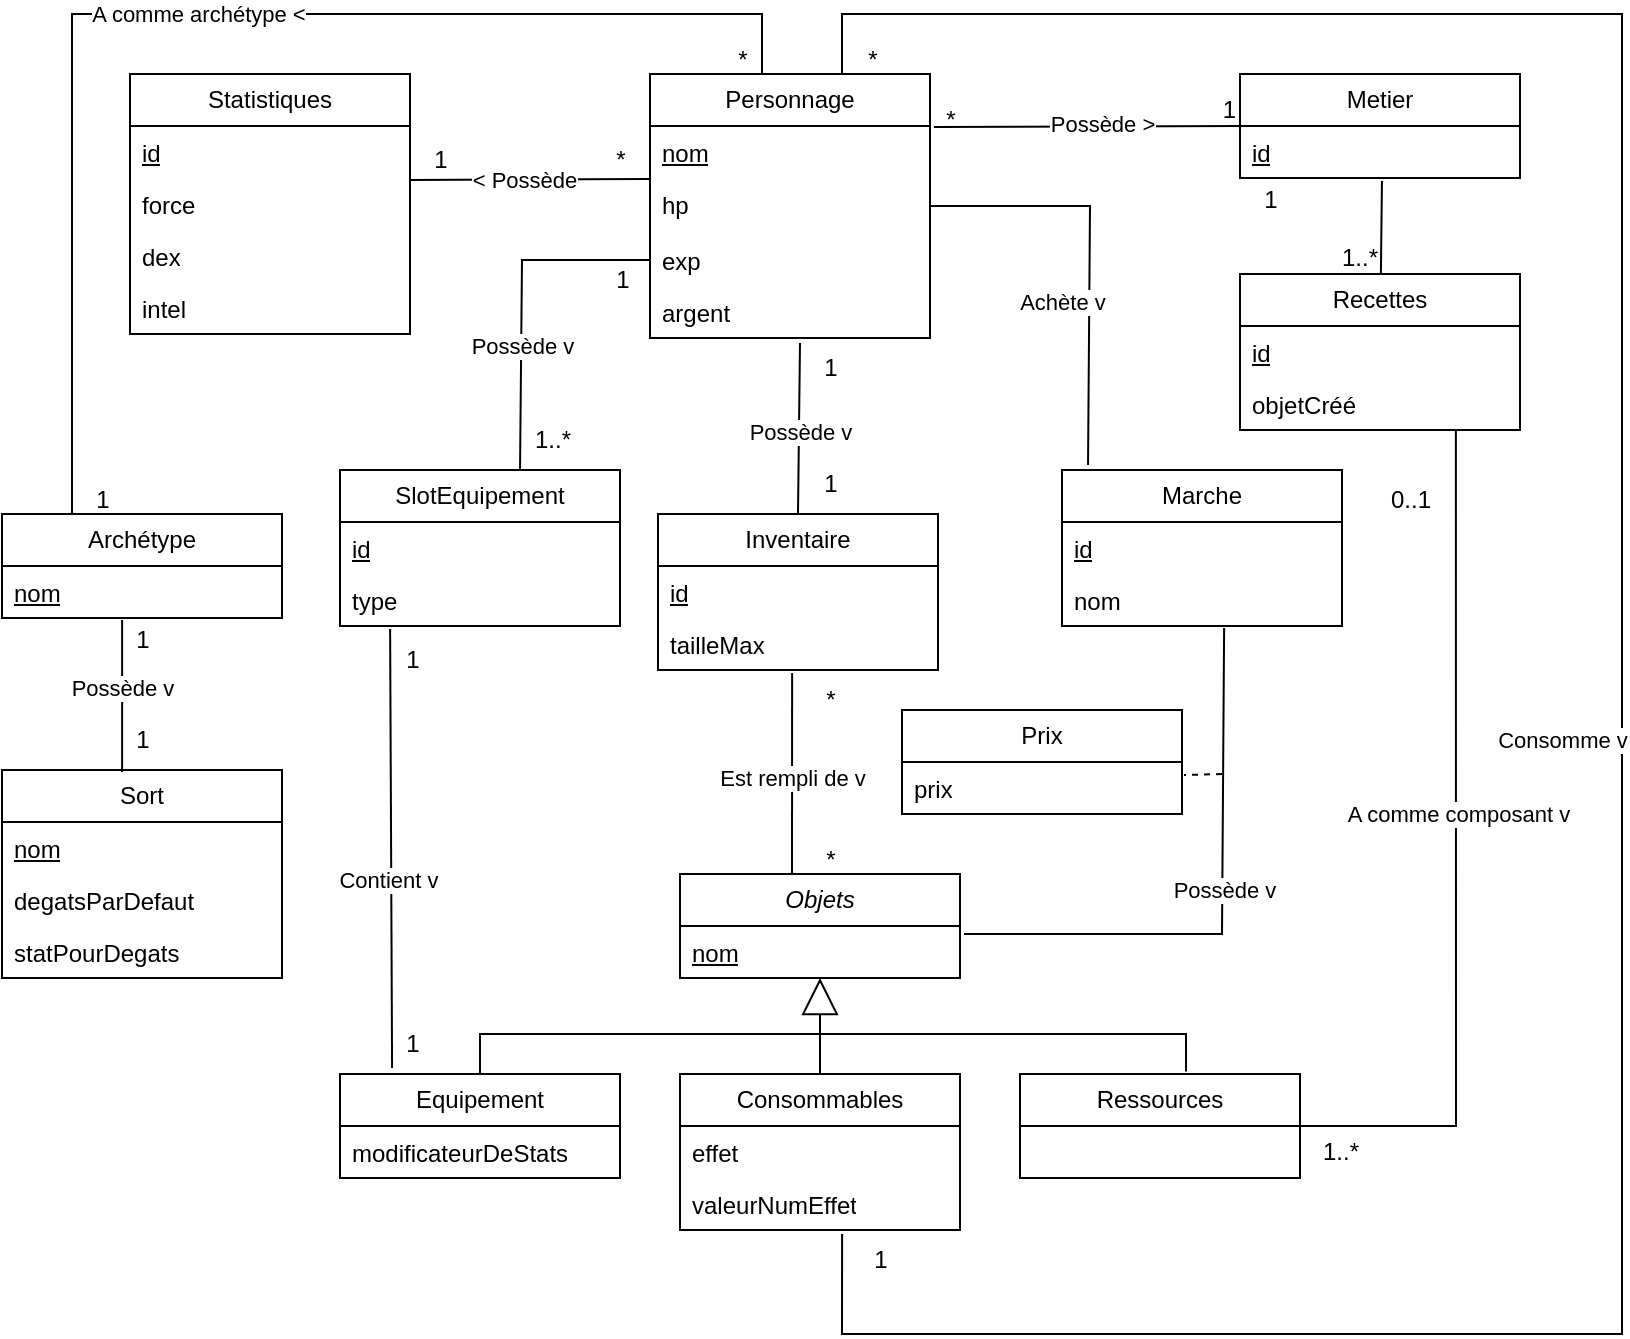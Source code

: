 <mxfile version="22.0.8" type="google">
  <diagram name="Page-1" id="VGKKwNdp99vGUlAD8u1k">
    <mxGraphModel grid="1" page="1" gridSize="10" guides="1" tooltips="1" connect="1" arrows="1" fold="1" pageScale="1" pageWidth="827" pageHeight="1169" math="0" shadow="0">
      <root>
        <mxCell id="0" />
        <mxCell id="1" parent="0" />
        <mxCell id="LCbmhWneloomzZQ0_-yc-1" value="Personnage" style="swimlane;fontStyle=0;childLayout=stackLayout;horizontal=1;startSize=26;fillColor=none;horizontalStack=0;resizeParent=1;resizeParentMax=0;resizeLast=0;collapsible=1;marginBottom=0;whiteSpace=wrap;html=1;" vertex="1" parent="1">
          <mxGeometry x="324" y="50" width="140" height="132" as="geometry" />
        </mxCell>
        <mxCell id="LCbmhWneloomzZQ0_-yc-2" value="&lt;u&gt;nom&lt;/u&gt;" style="text;strokeColor=none;fillColor=none;align=left;verticalAlign=top;spacingLeft=4;spacingRight=4;overflow=hidden;rotatable=0;points=[[0,0.5],[1,0.5]];portConstraint=eastwest;whiteSpace=wrap;html=1;" vertex="1" parent="LCbmhWneloomzZQ0_-yc-1">
          <mxGeometry y="26" width="140" height="26" as="geometry" />
        </mxCell>
        <mxCell id="LCbmhWneloomzZQ0_-yc-3" value="hp" style="text;strokeColor=none;fillColor=none;align=left;verticalAlign=top;spacingLeft=4;spacingRight=4;overflow=hidden;rotatable=0;points=[[0,0.5],[1,0.5]];portConstraint=eastwest;whiteSpace=wrap;html=1;" vertex="1" parent="LCbmhWneloomzZQ0_-yc-1">
          <mxGeometry y="52" width="140" height="28" as="geometry" />
        </mxCell>
        <mxCell id="LCbmhWneloomzZQ0_-yc-4" value="exp" style="text;strokeColor=none;fillColor=none;align=left;verticalAlign=top;spacingLeft=4;spacingRight=4;overflow=hidden;rotatable=0;points=[[0,0.5],[1,0.5]];portConstraint=eastwest;whiteSpace=wrap;html=1;" vertex="1" parent="LCbmhWneloomzZQ0_-yc-1">
          <mxGeometry y="80" width="140" height="26" as="geometry" />
        </mxCell>
        <mxCell id="LCbmhWneloomzZQ0_-yc-135" value="argent" style="text;strokeColor=none;fillColor=none;align=left;verticalAlign=top;spacingLeft=4;spacingRight=4;overflow=hidden;rotatable=0;points=[[0,0.5],[1,0.5]];portConstraint=eastwest;whiteSpace=wrap;html=1;" vertex="1" parent="LCbmhWneloomzZQ0_-yc-1">
          <mxGeometry y="106" width="140" height="26" as="geometry" />
        </mxCell>
        <mxCell id="LCbmhWneloomzZQ0_-yc-6" value="Statistiques" style="swimlane;fontStyle=0;childLayout=stackLayout;horizontal=1;startSize=26;fillColor=none;horizontalStack=0;resizeParent=1;resizeParentMax=0;resizeLast=0;collapsible=1;marginBottom=0;whiteSpace=wrap;html=1;" vertex="1" parent="1">
          <mxGeometry x="64" y="50" width="140" height="130" as="geometry" />
        </mxCell>
        <mxCell id="LCbmhWneloomzZQ0_-yc-20" value="&lt;u&gt;id&lt;/u&gt;" style="text;strokeColor=none;fillColor=none;align=left;verticalAlign=top;spacingLeft=4;spacingRight=4;overflow=hidden;rotatable=0;points=[[0,0.5],[1,0.5]];portConstraint=eastwest;whiteSpace=wrap;html=1;" vertex="1" parent="LCbmhWneloomzZQ0_-yc-6">
          <mxGeometry y="26" width="140" height="26" as="geometry" />
        </mxCell>
        <mxCell id="LCbmhWneloomzZQ0_-yc-7" value="force" style="text;strokeColor=none;fillColor=none;align=left;verticalAlign=top;spacingLeft=4;spacingRight=4;overflow=hidden;rotatable=0;points=[[0,0.5],[1,0.5]];portConstraint=eastwest;whiteSpace=wrap;html=1;" vertex="1" parent="LCbmhWneloomzZQ0_-yc-6">
          <mxGeometry y="52" width="140" height="26" as="geometry" />
        </mxCell>
        <mxCell id="LCbmhWneloomzZQ0_-yc-8" value="dex" style="text;strokeColor=none;fillColor=none;align=left;verticalAlign=top;spacingLeft=4;spacingRight=4;overflow=hidden;rotatable=0;points=[[0,0.5],[1,0.5]];portConstraint=eastwest;whiteSpace=wrap;html=1;" vertex="1" parent="LCbmhWneloomzZQ0_-yc-6">
          <mxGeometry y="78" width="140" height="26" as="geometry" />
        </mxCell>
        <mxCell id="LCbmhWneloomzZQ0_-yc-9" value="intel" style="text;strokeColor=none;fillColor=none;align=left;verticalAlign=top;spacingLeft=4;spacingRight=4;overflow=hidden;rotatable=0;points=[[0,0.5],[1,0.5]];portConstraint=eastwest;whiteSpace=wrap;html=1;" vertex="1" parent="LCbmhWneloomzZQ0_-yc-6">
          <mxGeometry y="104" width="140" height="26" as="geometry" />
        </mxCell>
        <mxCell id="LCbmhWneloomzZQ0_-yc-12" value="" style="endArrow=none;html=1;rounded=0;" edge="1" parent="1">
          <mxGeometry relative="1" as="geometry">
            <mxPoint x="204" y="103" as="sourcePoint" />
            <mxPoint x="324" y="102.5" as="targetPoint" />
          </mxGeometry>
        </mxCell>
        <mxCell id="LCbmhWneloomzZQ0_-yc-13" value="&amp;lt; Possède" style="edgeLabel;html=1;align=center;verticalAlign=middle;resizable=0;points=[];" connectable="0" vertex="1" parent="LCbmhWneloomzZQ0_-yc-12">
          <mxGeometry x="-0.05" relative="1" as="geometry">
            <mxPoint as="offset" />
          </mxGeometry>
        </mxCell>
        <mxCell id="LCbmhWneloomzZQ0_-yc-14" value="1" style="text;html=1;align=center;verticalAlign=middle;resizable=0;points=[];autosize=1;strokeColor=none;fillColor=none;" vertex="1" parent="1">
          <mxGeometry x="204" y="78" width="30" height="30" as="geometry" />
        </mxCell>
        <mxCell id="LCbmhWneloomzZQ0_-yc-15" value="*" style="text;html=1;align=center;verticalAlign=middle;resizable=0;points=[];autosize=1;strokeColor=none;fillColor=none;" vertex="1" parent="1">
          <mxGeometry x="294" y="78" width="30" height="30" as="geometry" />
        </mxCell>
        <mxCell id="LCbmhWneloomzZQ0_-yc-16" value="Metier" style="swimlane;fontStyle=0;childLayout=stackLayout;horizontal=1;startSize=26;fillColor=none;horizontalStack=0;resizeParent=1;resizeParentMax=0;resizeLast=0;collapsible=1;marginBottom=0;whiteSpace=wrap;html=1;" vertex="1" parent="1">
          <mxGeometry x="619" y="50" width="140" height="52" as="geometry" />
        </mxCell>
        <mxCell id="LCbmhWneloomzZQ0_-yc-18" value="&lt;u&gt;id&lt;/u&gt;" style="text;strokeColor=none;fillColor=none;align=left;verticalAlign=top;spacingLeft=4;spacingRight=4;overflow=hidden;rotatable=0;points=[[0,0.5],[1,0.5]];portConstraint=eastwest;whiteSpace=wrap;html=1;" vertex="1" parent="LCbmhWneloomzZQ0_-yc-16">
          <mxGeometry y="26" width="140" height="26" as="geometry" />
        </mxCell>
        <mxCell id="LCbmhWneloomzZQ0_-yc-24" value="" style="endArrow=none;html=1;rounded=0;entryX=0;entryY=0.5;entryDx=0;entryDy=0;exitX=1.014;exitY=0.019;exitDx=0;exitDy=0;exitPerimeter=0;" edge="1" parent="1" source="LCbmhWneloomzZQ0_-yc-2" target="LCbmhWneloomzZQ0_-yc-16">
          <mxGeometry relative="1" as="geometry">
            <mxPoint x="314" y="330" as="sourcePoint" />
            <mxPoint x="474" y="330" as="targetPoint" />
            <Array as="points" />
          </mxGeometry>
        </mxCell>
        <mxCell id="LCbmhWneloomzZQ0_-yc-25" value="1" style="resizable=0;html=1;whiteSpace=wrap;align=right;verticalAlign=bottom;" connectable="0" vertex="1" parent="LCbmhWneloomzZQ0_-yc-24">
          <mxGeometry x="1" relative="1" as="geometry" />
        </mxCell>
        <mxCell id="LCbmhWneloomzZQ0_-yc-26" value="Possède &amp;gt;" style="edgeLabel;html=1;align=center;verticalAlign=middle;resizable=0;points=[];" connectable="0" vertex="1" parent="LCbmhWneloomzZQ0_-yc-24">
          <mxGeometry x="0.093" y="1" relative="1" as="geometry">
            <mxPoint as="offset" />
          </mxGeometry>
        </mxCell>
        <mxCell id="LCbmhWneloomzZQ0_-yc-27" value="*" style="text;html=1;align=center;verticalAlign=middle;resizable=0;points=[];autosize=1;strokeColor=none;fillColor=none;" vertex="1" parent="1">
          <mxGeometry x="459" y="58" width="30" height="30" as="geometry" />
        </mxCell>
        <mxCell id="LCbmhWneloomzZQ0_-yc-28" value="Recettes" style="swimlane;fontStyle=0;childLayout=stackLayout;horizontal=1;startSize=26;fillColor=none;horizontalStack=0;resizeParent=1;resizeParentMax=0;resizeLast=0;collapsible=1;marginBottom=0;whiteSpace=wrap;html=1;" vertex="1" parent="1">
          <mxGeometry x="619" y="150" width="140" height="78" as="geometry" />
        </mxCell>
        <mxCell id="LCbmhWneloomzZQ0_-yc-29" value="&lt;u&gt;id&lt;/u&gt;" style="text;strokeColor=none;fillColor=none;align=left;verticalAlign=top;spacingLeft=4;spacingRight=4;overflow=hidden;rotatable=0;points=[[0,0.5],[1,0.5]];portConstraint=eastwest;whiteSpace=wrap;html=1;" vertex="1" parent="LCbmhWneloomzZQ0_-yc-28">
          <mxGeometry y="26" width="140" height="26" as="geometry" />
        </mxCell>
        <mxCell id="LCbmhWneloomzZQ0_-yc-43" value="objetCréé" style="text;strokeColor=none;fillColor=none;align=left;verticalAlign=top;spacingLeft=4;spacingRight=4;overflow=hidden;rotatable=0;points=[[0,0.5],[1,0.5]];portConstraint=eastwest;whiteSpace=wrap;html=1;" vertex="1" parent="LCbmhWneloomzZQ0_-yc-28">
          <mxGeometry y="52" width="140" height="26" as="geometry" />
        </mxCell>
        <mxCell id="LCbmhWneloomzZQ0_-yc-32" value="" style="endArrow=none;html=1;rounded=0;exitX=0.507;exitY=1.058;exitDx=0;exitDy=0;exitPerimeter=0;" edge="1" parent="1" source="LCbmhWneloomzZQ0_-yc-18" target="LCbmhWneloomzZQ0_-yc-28">
          <mxGeometry relative="1" as="geometry">
            <mxPoint x="314" y="330" as="sourcePoint" />
            <mxPoint x="474" y="330" as="targetPoint" />
          </mxGeometry>
        </mxCell>
        <mxCell id="LCbmhWneloomzZQ0_-yc-33" value="1..*" style="resizable=0;html=1;whiteSpace=wrap;align=right;verticalAlign=bottom;" connectable="0" vertex="1" parent="LCbmhWneloomzZQ0_-yc-32">
          <mxGeometry x="1" relative="1" as="geometry" />
        </mxCell>
        <mxCell id="LCbmhWneloomzZQ0_-yc-34" value="1" style="text;html=1;align=center;verticalAlign=middle;resizable=0;points=[];autosize=1;strokeColor=none;fillColor=none;" vertex="1" parent="1">
          <mxGeometry x="619" y="98" width="30" height="30" as="geometry" />
        </mxCell>
        <mxCell id="LCbmhWneloomzZQ0_-yc-35" value="&lt;i&gt;Objets&lt;/i&gt;" style="swimlane;fontStyle=0;childLayout=stackLayout;horizontal=1;startSize=26;fillColor=none;horizontalStack=0;resizeParent=1;resizeParentMax=0;resizeLast=0;collapsible=1;marginBottom=0;whiteSpace=wrap;html=1;" vertex="1" parent="1">
          <mxGeometry x="339" y="450" width="140" height="52" as="geometry" />
        </mxCell>
        <mxCell id="LCbmhWneloomzZQ0_-yc-106" value="&lt;u&gt;nom&lt;/u&gt;" style="text;strokeColor=none;fillColor=none;align=left;verticalAlign=top;spacingLeft=4;spacingRight=4;overflow=hidden;rotatable=0;points=[[0,0.5],[1,0.5]];portConstraint=eastwest;whiteSpace=wrap;html=1;" vertex="1" parent="LCbmhWneloomzZQ0_-yc-35">
          <mxGeometry y="26" width="140" height="26" as="geometry" />
        </mxCell>
        <mxCell id="LCbmhWneloomzZQ0_-yc-39" value="Ressources" style="swimlane;fontStyle=0;childLayout=stackLayout;horizontal=1;startSize=26;fillColor=none;horizontalStack=0;resizeParent=1;resizeParentMax=0;resizeLast=0;collapsible=1;marginBottom=0;whiteSpace=wrap;html=1;" vertex="1" parent="1">
          <mxGeometry x="509" y="550" width="140" height="52" as="geometry" />
        </mxCell>
        <mxCell id="LCbmhWneloomzZQ0_-yc-44" value="Consommables" style="swimlane;fontStyle=0;childLayout=stackLayout;horizontal=1;startSize=26;fillColor=none;horizontalStack=0;resizeParent=1;resizeParentMax=0;resizeLast=0;collapsible=1;marginBottom=0;whiteSpace=wrap;html=1;" vertex="1" parent="1">
          <mxGeometry x="339" y="550" width="140" height="78" as="geometry" />
        </mxCell>
        <mxCell id="LCbmhWneloomzZQ0_-yc-46" value="effet" style="text;strokeColor=none;fillColor=none;align=left;verticalAlign=top;spacingLeft=4;spacingRight=4;overflow=hidden;rotatable=0;points=[[0,0.5],[1,0.5]];portConstraint=eastwest;whiteSpace=wrap;html=1;" vertex="1" parent="LCbmhWneloomzZQ0_-yc-44">
          <mxGeometry y="26" width="140" height="26" as="geometry" />
        </mxCell>
        <mxCell id="LCbmhWneloomzZQ0_-yc-47" value="valeurNumEffet" style="text;strokeColor=none;fillColor=none;align=left;verticalAlign=top;spacingLeft=4;spacingRight=4;overflow=hidden;rotatable=0;points=[[0,0.5],[1,0.5]];portConstraint=eastwest;whiteSpace=wrap;html=1;" vertex="1" parent="LCbmhWneloomzZQ0_-yc-44">
          <mxGeometry y="52" width="140" height="26" as="geometry" />
        </mxCell>
        <mxCell id="LCbmhWneloomzZQ0_-yc-48" value="Equipement" style="swimlane;fontStyle=0;childLayout=stackLayout;horizontal=1;startSize=26;fillColor=none;horizontalStack=0;resizeParent=1;resizeParentMax=0;resizeLast=0;collapsible=1;marginBottom=0;whiteSpace=wrap;html=1;" vertex="1" parent="1">
          <mxGeometry x="169" y="550" width="140" height="52" as="geometry" />
        </mxCell>
        <mxCell id="LCbmhWneloomzZQ0_-yc-50" value="modificateurDeStats" style="text;strokeColor=none;fillColor=none;align=left;verticalAlign=top;spacingLeft=4;spacingRight=4;overflow=hidden;rotatable=0;points=[[0,0.5],[1,0.5]];portConstraint=eastwest;whiteSpace=wrap;html=1;" vertex="1" parent="LCbmhWneloomzZQ0_-yc-48">
          <mxGeometry y="26" width="140" height="26" as="geometry" />
        </mxCell>
        <mxCell id="LCbmhWneloomzZQ0_-yc-52" value="" style="endArrow=block;endSize=16;endFill=0;html=1;rounded=0;entryX=0.5;entryY=1;entryDx=0;entryDy=0;exitX=0.5;exitY=0;exitDx=0;exitDy=0;" edge="1" parent="1" source="LCbmhWneloomzZQ0_-yc-48" target="LCbmhWneloomzZQ0_-yc-35">
          <mxGeometry width="160" relative="1" as="geometry">
            <mxPoint x="229" y="530" as="sourcePoint" />
            <mxPoint x="409" y="430" as="targetPoint" />
            <Array as="points">
              <mxPoint x="239" y="530" />
              <mxPoint x="409" y="530" />
            </Array>
          </mxGeometry>
        </mxCell>
        <mxCell id="LCbmhWneloomzZQ0_-yc-54" value="" style="endArrow=none;html=1;rounded=0;entryX=0.5;entryY=0;entryDx=0;entryDy=0;" edge="1" parent="1" target="LCbmhWneloomzZQ0_-yc-44">
          <mxGeometry relative="1" as="geometry">
            <mxPoint x="409" y="530" as="sourcePoint" />
            <mxPoint x="409" y="430" as="targetPoint" />
          </mxGeometry>
        </mxCell>
        <mxCell id="LCbmhWneloomzZQ0_-yc-55" value="" style="resizable=0;html=1;whiteSpace=wrap;align=right;verticalAlign=bottom;" connectable="0" vertex="1" parent="LCbmhWneloomzZQ0_-yc-54">
          <mxGeometry x="1" relative="1" as="geometry" />
        </mxCell>
        <mxCell id="LCbmhWneloomzZQ0_-yc-56" value="" style="endArrow=none;html=1;rounded=0;entryX=0.593;entryY=-0.024;entryDx=0;entryDy=0;entryPerimeter=0;" edge="1" parent="1" target="LCbmhWneloomzZQ0_-yc-39">
          <mxGeometry relative="1" as="geometry">
            <mxPoint x="409" y="530" as="sourcePoint" />
            <mxPoint x="409" y="430" as="targetPoint" />
            <Array as="points">
              <mxPoint x="592" y="530" />
            </Array>
          </mxGeometry>
        </mxCell>
        <mxCell id="LCbmhWneloomzZQ0_-yc-57" value="" style="endArrow=none;html=1;rounded=0;exitX=0.771;exitY=1.019;exitDx=0;exitDy=0;exitPerimeter=0;entryX=1;entryY=0.5;entryDx=0;entryDy=0;" edge="1" parent="1" source="LCbmhWneloomzZQ0_-yc-43" target="LCbmhWneloomzZQ0_-yc-39">
          <mxGeometry relative="1" as="geometry">
            <mxPoint x="314" y="330" as="sourcePoint" />
            <mxPoint x="684" y="610" as="targetPoint" />
            <Array as="points">
              <mxPoint x="727" y="576" />
            </Array>
          </mxGeometry>
        </mxCell>
        <mxCell id="LCbmhWneloomzZQ0_-yc-58" value="A comme composant v" style="edgeLabel;html=1;align=center;verticalAlign=middle;resizable=0;points=[];" connectable="0" vertex="1" parent="LCbmhWneloomzZQ0_-yc-57">
          <mxGeometry x="-0.103" y="3" relative="1" as="geometry">
            <mxPoint x="-2" as="offset" />
          </mxGeometry>
        </mxCell>
        <mxCell id="LCbmhWneloomzZQ0_-yc-59" value="0..1" style="text;html=1;align=center;verticalAlign=middle;resizable=0;points=[];autosize=1;strokeColor=none;fillColor=none;" vertex="1" parent="1">
          <mxGeometry x="684" y="248" width="40" height="30" as="geometry" />
        </mxCell>
        <mxCell id="LCbmhWneloomzZQ0_-yc-60" value="1..*" style="text;html=1;align=center;verticalAlign=middle;resizable=0;points=[];autosize=1;strokeColor=none;fillColor=none;" vertex="1" parent="1">
          <mxGeometry x="649" y="574" width="40" height="30" as="geometry" />
        </mxCell>
        <mxCell id="LCbmhWneloomzZQ0_-yc-63" value="Inventaire" style="swimlane;fontStyle=0;childLayout=stackLayout;horizontal=1;startSize=26;fillColor=none;horizontalStack=0;resizeParent=1;resizeParentMax=0;resizeLast=0;collapsible=1;marginBottom=0;whiteSpace=wrap;html=1;" vertex="1" parent="1">
          <mxGeometry x="328" y="270" width="140" height="78" as="geometry" />
        </mxCell>
        <mxCell id="LCbmhWneloomzZQ0_-yc-64" value="&lt;u&gt;id&lt;/u&gt;" style="text;strokeColor=none;fillColor=none;align=left;verticalAlign=top;spacingLeft=4;spacingRight=4;overflow=hidden;rotatable=0;points=[[0,0.5],[1,0.5]];portConstraint=eastwest;whiteSpace=wrap;html=1;" vertex="1" parent="LCbmhWneloomzZQ0_-yc-63">
          <mxGeometry y="26" width="140" height="26" as="geometry" />
        </mxCell>
        <mxCell id="LCbmhWneloomzZQ0_-yc-65" value="tailleMax" style="text;strokeColor=none;fillColor=none;align=left;verticalAlign=top;spacingLeft=4;spacingRight=4;overflow=hidden;rotatable=0;points=[[0,0.5],[1,0.5]];portConstraint=eastwest;whiteSpace=wrap;html=1;" vertex="1" parent="LCbmhWneloomzZQ0_-yc-63">
          <mxGeometry y="52" width="140" height="26" as="geometry" />
        </mxCell>
        <mxCell id="LCbmhWneloomzZQ0_-yc-67" value="" style="endArrow=none;html=1;rounded=0;entryX=0.5;entryY=0;entryDx=0;entryDy=0;exitX=0;exitY=0.083;exitDx=0;exitDy=0;exitPerimeter=0;" edge="1" parent="1" source="LCbmhWneloomzZQ0_-yc-70" target="LCbmhWneloomzZQ0_-yc-63">
          <mxGeometry relative="1" as="geometry">
            <mxPoint x="398" y="160" as="sourcePoint" />
            <mxPoint x="474" y="330" as="targetPoint" />
          </mxGeometry>
        </mxCell>
        <mxCell id="LCbmhWneloomzZQ0_-yc-68" value="Possède v" style="edgeLabel;html=1;align=center;verticalAlign=middle;resizable=0;points=[];" connectable="0" vertex="1" parent="LCbmhWneloomzZQ0_-yc-67">
          <mxGeometry x="0.034" y="1" relative="1" as="geometry">
            <mxPoint x="-1" as="offset" />
          </mxGeometry>
        </mxCell>
        <mxCell id="LCbmhWneloomzZQ0_-yc-69" value="1" style="text;html=1;align=center;verticalAlign=middle;resizable=0;points=[];autosize=1;strokeColor=none;fillColor=none;" vertex="1" parent="1">
          <mxGeometry x="399" y="240" width="30" height="30" as="geometry" />
        </mxCell>
        <mxCell id="LCbmhWneloomzZQ0_-yc-70" value="1" style="text;html=1;align=center;verticalAlign=middle;resizable=0;points=[];autosize=1;strokeColor=none;fillColor=none;" vertex="1" parent="1">
          <mxGeometry x="399" y="182" width="30" height="30" as="geometry" />
        </mxCell>
        <mxCell id="LCbmhWneloomzZQ0_-yc-71" value="" style="endArrow=none;html=1;rounded=0;exitX=0.479;exitY=1.058;exitDx=0;exitDy=0;exitPerimeter=0;entryX=0.4;entryY=0.01;entryDx=0;entryDy=0;entryPerimeter=0;" edge="1" parent="1" source="LCbmhWneloomzZQ0_-yc-65" target="LCbmhWneloomzZQ0_-yc-35">
          <mxGeometry relative="1" as="geometry">
            <mxPoint x="394" y="340" as="sourcePoint" />
            <mxPoint x="474" y="330" as="targetPoint" />
          </mxGeometry>
        </mxCell>
        <mxCell id="LCbmhWneloomzZQ0_-yc-72" value="Est rempli de v" style="edgeLabel;html=1;align=center;verticalAlign=middle;resizable=0;points=[];" connectable="0" vertex="1" parent="LCbmhWneloomzZQ0_-yc-71">
          <mxGeometry x="0.04" relative="1" as="geometry">
            <mxPoint as="offset" />
          </mxGeometry>
        </mxCell>
        <mxCell id="LCbmhWneloomzZQ0_-yc-73" value="*" style="text;html=1;align=center;verticalAlign=middle;resizable=0;points=[];autosize=1;strokeColor=none;fillColor=none;" vertex="1" parent="1">
          <mxGeometry x="399" y="428" width="30" height="30" as="geometry" />
        </mxCell>
        <mxCell id="LCbmhWneloomzZQ0_-yc-74" value="*" style="text;html=1;align=center;verticalAlign=middle;resizable=0;points=[];autosize=1;strokeColor=none;fillColor=none;" vertex="1" parent="1">
          <mxGeometry x="399" y="348" width="30" height="30" as="geometry" />
        </mxCell>
        <mxCell id="LCbmhWneloomzZQ0_-yc-89" value="Archétype" style="swimlane;fontStyle=0;childLayout=stackLayout;horizontal=1;startSize=26;fillColor=none;horizontalStack=0;resizeParent=1;resizeParentMax=0;resizeLast=0;collapsible=1;marginBottom=0;whiteSpace=wrap;html=1;" vertex="1" parent="1">
          <mxGeometry y="270" width="140" height="52" as="geometry" />
        </mxCell>
        <mxCell id="LCbmhWneloomzZQ0_-yc-90" value="&lt;u&gt;nom&lt;/u&gt;" style="text;strokeColor=none;fillColor=none;align=left;verticalAlign=top;spacingLeft=4;spacingRight=4;overflow=hidden;rotatable=0;points=[[0,0.5],[1,0.5]];portConstraint=eastwest;whiteSpace=wrap;html=1;" vertex="1" parent="LCbmhWneloomzZQ0_-yc-89">
          <mxGeometry y="26" width="140" height="26" as="geometry" />
        </mxCell>
        <mxCell id="LCbmhWneloomzZQ0_-yc-93" value="Sort" style="swimlane;fontStyle=0;childLayout=stackLayout;horizontal=1;startSize=26;fillColor=none;horizontalStack=0;resizeParent=1;resizeParentMax=0;resizeLast=0;collapsible=1;marginBottom=0;whiteSpace=wrap;html=1;" vertex="1" parent="1">
          <mxGeometry y="398" width="140" height="104" as="geometry" />
        </mxCell>
        <mxCell id="LCbmhWneloomzZQ0_-yc-94" value="&lt;u&gt;nom&lt;/u&gt;" style="text;strokeColor=none;fillColor=none;align=left;verticalAlign=top;spacingLeft=4;spacingRight=4;overflow=hidden;rotatable=0;points=[[0,0.5],[1,0.5]];portConstraint=eastwest;whiteSpace=wrap;html=1;" vertex="1" parent="LCbmhWneloomzZQ0_-yc-93">
          <mxGeometry y="26" width="140" height="26" as="geometry" />
        </mxCell>
        <mxCell id="LCbmhWneloomzZQ0_-yc-95" value="degatsParDefaut" style="text;strokeColor=none;fillColor=none;align=left;verticalAlign=top;spacingLeft=4;spacingRight=4;overflow=hidden;rotatable=0;points=[[0,0.5],[1,0.5]];portConstraint=eastwest;whiteSpace=wrap;html=1;" vertex="1" parent="LCbmhWneloomzZQ0_-yc-93">
          <mxGeometry y="52" width="140" height="26" as="geometry" />
        </mxCell>
        <mxCell id="LCbmhWneloomzZQ0_-yc-96" value="statPourDegats" style="text;strokeColor=none;fillColor=none;align=left;verticalAlign=top;spacingLeft=4;spacingRight=4;overflow=hidden;rotatable=0;points=[[0,0.5],[1,0.5]];portConstraint=eastwest;whiteSpace=wrap;html=1;" vertex="1" parent="LCbmhWneloomzZQ0_-yc-93">
          <mxGeometry y="78" width="140" height="26" as="geometry" />
        </mxCell>
        <mxCell id="LCbmhWneloomzZQ0_-yc-98" value="" style="endArrow=none;html=1;rounded=0;exitX=0.429;exitY=1.038;exitDx=0;exitDy=0;exitPerimeter=0;entryX=0.429;entryY=0.01;entryDx=0;entryDy=0;entryPerimeter=0;" edge="1" parent="1" source="LCbmhWneloomzZQ0_-yc-90" target="LCbmhWneloomzZQ0_-yc-93">
          <mxGeometry relative="1" as="geometry">
            <mxPoint x="310" y="390" as="sourcePoint" />
            <mxPoint x="470" y="390" as="targetPoint" />
          </mxGeometry>
        </mxCell>
        <mxCell id="LCbmhWneloomzZQ0_-yc-105" value="Possède v" style="edgeLabel;html=1;align=center;verticalAlign=middle;resizable=0;points=[];" connectable="0" vertex="1" parent="LCbmhWneloomzZQ0_-yc-98">
          <mxGeometry x="-0.106" relative="1" as="geometry">
            <mxPoint as="offset" />
          </mxGeometry>
        </mxCell>
        <mxCell id="LCbmhWneloomzZQ0_-yc-99" value="A comme archétype &amp;lt;" style="endArrow=none;html=1;rounded=0;exitX=0.25;exitY=0;exitDx=0;exitDy=0;" edge="1" parent="1" source="LCbmhWneloomzZQ0_-yc-89">
          <mxGeometry relative="1" as="geometry">
            <mxPoint x="310" y="390" as="sourcePoint" />
            <mxPoint x="380" y="50" as="targetPoint" />
            <Array as="points">
              <mxPoint x="35" y="20" />
              <mxPoint x="380" y="20" />
            </Array>
          </mxGeometry>
        </mxCell>
        <mxCell id="LCbmhWneloomzZQ0_-yc-100" value="1" style="text;html=1;align=center;verticalAlign=middle;resizable=0;points=[];autosize=1;strokeColor=none;fillColor=none;" vertex="1" parent="1">
          <mxGeometry x="35" y="248" width="30" height="30" as="geometry" />
        </mxCell>
        <mxCell id="LCbmhWneloomzZQ0_-yc-101" value="*" style="text;html=1;align=center;verticalAlign=middle;resizable=0;points=[];autosize=1;strokeColor=none;fillColor=none;" vertex="1" parent="1">
          <mxGeometry x="355" y="28" width="30" height="30" as="geometry" />
        </mxCell>
        <mxCell id="LCbmhWneloomzZQ0_-yc-102" value="1" style="text;html=1;align=center;verticalAlign=middle;resizable=0;points=[];autosize=1;strokeColor=none;fillColor=none;" vertex="1" parent="1">
          <mxGeometry x="55" y="368" width="30" height="30" as="geometry" />
        </mxCell>
        <mxCell id="LCbmhWneloomzZQ0_-yc-103" value="1" style="text;html=1;align=center;verticalAlign=middle;resizable=0;points=[];autosize=1;strokeColor=none;fillColor=none;" vertex="1" parent="1">
          <mxGeometry x="55" y="318" width="30" height="30" as="geometry" />
        </mxCell>
        <mxCell id="LCbmhWneloomzZQ0_-yc-107" value="" style="endArrow=none;html=1;rounded=0;exitX=0.579;exitY=1.077;exitDx=0;exitDy=0;exitPerimeter=0;" edge="1" parent="1" source="LCbmhWneloomzZQ0_-yc-47">
          <mxGeometry relative="1" as="geometry">
            <mxPoint x="310" y="360" as="sourcePoint" />
            <mxPoint x="420" y="50" as="targetPoint" />
            <Array as="points">
              <mxPoint x="420" y="680" />
              <mxPoint x="810" y="680" />
              <mxPoint x="810" y="20" />
              <mxPoint x="420" y="20" />
            </Array>
          </mxGeometry>
        </mxCell>
        <mxCell id="LCbmhWneloomzZQ0_-yc-108" value="Consomme v" style="edgeLabel;html=1;align=center;verticalAlign=middle;resizable=0;points=[];" connectable="0" vertex="1" parent="LCbmhWneloomzZQ0_-yc-107">
          <mxGeometry x="-0.043" y="-3" relative="1" as="geometry">
            <mxPoint x="-33" y="-10" as="offset" />
          </mxGeometry>
        </mxCell>
        <mxCell id="LCbmhWneloomzZQ0_-yc-109" value="SlotEquipement" style="swimlane;fontStyle=0;childLayout=stackLayout;horizontal=1;startSize=26;fillColor=none;horizontalStack=0;resizeParent=1;resizeParentMax=0;resizeLast=0;collapsible=1;marginBottom=0;whiteSpace=wrap;html=1;" vertex="1" parent="1">
          <mxGeometry x="169" y="248" width="140" height="78" as="geometry" />
        </mxCell>
        <mxCell id="LCbmhWneloomzZQ0_-yc-110" value="&lt;u&gt;id&lt;/u&gt;" style="text;strokeColor=none;fillColor=none;align=left;verticalAlign=top;spacingLeft=4;spacingRight=4;overflow=hidden;rotatable=0;points=[[0,0.5],[1,0.5]];portConstraint=eastwest;whiteSpace=wrap;html=1;" vertex="1" parent="LCbmhWneloomzZQ0_-yc-109">
          <mxGeometry y="26" width="140" height="26" as="geometry" />
        </mxCell>
        <mxCell id="LCbmhWneloomzZQ0_-yc-111" value="type" style="text;strokeColor=none;fillColor=none;align=left;verticalAlign=top;spacingLeft=4;spacingRight=4;overflow=hidden;rotatable=0;points=[[0,0.5],[1,0.5]];portConstraint=eastwest;whiteSpace=wrap;html=1;" vertex="1" parent="LCbmhWneloomzZQ0_-yc-109">
          <mxGeometry y="52" width="140" height="26" as="geometry" />
        </mxCell>
        <mxCell id="LCbmhWneloomzZQ0_-yc-114" value="" style="endArrow=none;html=1;rounded=0;exitX=0.643;exitY=-0.006;exitDx=0;exitDy=0;exitPerimeter=0;entryX=0;entryY=0.5;entryDx=0;entryDy=0;" edge="1" parent="1" source="LCbmhWneloomzZQ0_-yc-109" target="LCbmhWneloomzZQ0_-yc-4">
          <mxGeometry relative="1" as="geometry">
            <mxPoint x="310" y="370" as="sourcePoint" />
            <mxPoint x="470" y="370" as="targetPoint" />
            <Array as="points">
              <mxPoint x="260" y="143" />
            </Array>
          </mxGeometry>
        </mxCell>
        <mxCell id="LCbmhWneloomzZQ0_-yc-120" value="Possède v" style="edgeLabel;html=1;align=center;verticalAlign=middle;resizable=0;points=[];" connectable="0" vertex="1" parent="LCbmhWneloomzZQ0_-yc-114">
          <mxGeometry x="-0.264" relative="1" as="geometry">
            <mxPoint as="offset" />
          </mxGeometry>
        </mxCell>
        <mxCell id="LCbmhWneloomzZQ0_-yc-115" value="" style="endArrow=none;html=1;rounded=0;exitX=0.179;exitY=1.058;exitDx=0;exitDy=0;exitPerimeter=0;entryX=0.186;entryY=-0.058;entryDx=0;entryDy=0;entryPerimeter=0;" edge="1" parent="1" source="LCbmhWneloomzZQ0_-yc-111" target="LCbmhWneloomzZQ0_-yc-48">
          <mxGeometry relative="1" as="geometry">
            <mxPoint x="310" y="370" as="sourcePoint" />
            <mxPoint x="470" y="370" as="targetPoint" />
          </mxGeometry>
        </mxCell>
        <mxCell id="LCbmhWneloomzZQ0_-yc-121" value="Contient v" style="edgeLabel;html=1;align=center;verticalAlign=middle;resizable=0;points=[];" connectable="0" vertex="1" parent="LCbmhWneloomzZQ0_-yc-115">
          <mxGeometry x="0.138" y="-2" relative="1" as="geometry">
            <mxPoint as="offset" />
          </mxGeometry>
        </mxCell>
        <mxCell id="LCbmhWneloomzZQ0_-yc-116" value="1" style="text;html=1;align=center;verticalAlign=middle;resizable=0;points=[];autosize=1;strokeColor=none;fillColor=none;" vertex="1" parent="1">
          <mxGeometry x="190" y="328" width="30" height="30" as="geometry" />
        </mxCell>
        <mxCell id="LCbmhWneloomzZQ0_-yc-117" value="1" style="text;html=1;align=center;verticalAlign=middle;resizable=0;points=[];autosize=1;strokeColor=none;fillColor=none;" vertex="1" parent="1">
          <mxGeometry x="190" y="520" width="30" height="30" as="geometry" />
        </mxCell>
        <mxCell id="LCbmhWneloomzZQ0_-yc-118" value="1..*" style="text;html=1;align=center;verticalAlign=middle;resizable=0;points=[];autosize=1;strokeColor=none;fillColor=none;" vertex="1" parent="1">
          <mxGeometry x="255" y="218" width="40" height="30" as="geometry" />
        </mxCell>
        <mxCell id="LCbmhWneloomzZQ0_-yc-119" value="1" style="text;html=1;align=center;verticalAlign=middle;resizable=0;points=[];autosize=1;strokeColor=none;fillColor=none;" vertex="1" parent="1">
          <mxGeometry x="295" y="138" width="30" height="30" as="geometry" />
        </mxCell>
        <mxCell id="LCbmhWneloomzZQ0_-yc-122" value="Marche" style="swimlane;fontStyle=0;childLayout=stackLayout;horizontal=1;startSize=26;fillColor=none;horizontalStack=0;resizeParent=1;resizeParentMax=0;resizeLast=0;collapsible=1;marginBottom=0;whiteSpace=wrap;html=1;" vertex="1" parent="1">
          <mxGeometry x="530" y="248" width="140" height="78" as="geometry" />
        </mxCell>
        <mxCell id="LCbmhWneloomzZQ0_-yc-123" value="&lt;u&gt;id&lt;/u&gt;" style="text;strokeColor=none;fillColor=none;align=left;verticalAlign=top;spacingLeft=4;spacingRight=4;overflow=hidden;rotatable=0;points=[[0,0.5],[1,0.5]];portConstraint=eastwest;whiteSpace=wrap;html=1;" vertex="1" parent="LCbmhWneloomzZQ0_-yc-122">
          <mxGeometry y="26" width="140" height="26" as="geometry" />
        </mxCell>
        <mxCell id="LCbmhWneloomzZQ0_-yc-124" value="nom" style="text;strokeColor=none;fillColor=none;align=left;verticalAlign=top;spacingLeft=4;spacingRight=4;overflow=hidden;rotatable=0;points=[[0,0.5],[1,0.5]];portConstraint=eastwest;whiteSpace=wrap;html=1;" vertex="1" parent="LCbmhWneloomzZQ0_-yc-122">
          <mxGeometry y="52" width="140" height="26" as="geometry" />
        </mxCell>
        <mxCell id="LCbmhWneloomzZQ0_-yc-126" value="" style="endArrow=none;html=1;rounded=0;entryX=1.014;entryY=0.154;entryDx=0;entryDy=0;entryPerimeter=0;exitX=0.579;exitY=1.038;exitDx=0;exitDy=0;exitPerimeter=0;" edge="1" parent="1" source="LCbmhWneloomzZQ0_-yc-124" target="LCbmhWneloomzZQ0_-yc-106">
          <mxGeometry relative="1" as="geometry">
            <mxPoint x="310" y="470" as="sourcePoint" />
            <mxPoint x="470" y="470" as="targetPoint" />
            <Array as="points">
              <mxPoint x="610" y="480" />
            </Array>
          </mxGeometry>
        </mxCell>
        <mxCell id="LCbmhWneloomzZQ0_-yc-127" value="Possède v" style="edgeLabel;html=1;align=center;verticalAlign=middle;resizable=0;points=[];" connectable="0" vertex="1" parent="LCbmhWneloomzZQ0_-yc-126">
          <mxGeometry x="-0.075" y="1" relative="1" as="geometry">
            <mxPoint as="offset" />
          </mxGeometry>
        </mxCell>
        <mxCell id="LCbmhWneloomzZQ0_-yc-128" value="" style="endArrow=none;html=1;rounded=0;exitX=1;exitY=0.5;exitDx=0;exitDy=0;entryX=0.093;entryY=-0.032;entryDx=0;entryDy=0;entryPerimeter=0;" edge="1" parent="1" source="LCbmhWneloomzZQ0_-yc-3" target="LCbmhWneloomzZQ0_-yc-122">
          <mxGeometry relative="1" as="geometry">
            <mxPoint x="310" y="340" as="sourcePoint" />
            <mxPoint x="470" y="340" as="targetPoint" />
            <Array as="points">
              <mxPoint x="544" y="116" />
            </Array>
          </mxGeometry>
        </mxCell>
        <mxCell id="LCbmhWneloomzZQ0_-yc-129" value="Achète v" style="edgeLabel;html=1;align=center;verticalAlign=middle;resizable=0;points=[];" connectable="0" vertex="1" parent="LCbmhWneloomzZQ0_-yc-128">
          <mxGeometry x="0.087" y="-1" relative="1" as="geometry">
            <mxPoint x="-13" y="14" as="offset" />
          </mxGeometry>
        </mxCell>
        <mxCell id="LCbmhWneloomzZQ0_-yc-130" value="Prix" style="swimlane;fontStyle=0;childLayout=stackLayout;horizontal=1;startSize=26;fillColor=none;horizontalStack=0;resizeParent=1;resizeParentMax=0;resizeLast=0;collapsible=1;marginBottom=0;whiteSpace=wrap;html=1;" vertex="1" parent="1">
          <mxGeometry x="450" y="368" width="140" height="52" as="geometry" />
        </mxCell>
        <mxCell id="LCbmhWneloomzZQ0_-yc-131" value="prix" style="text;strokeColor=none;fillColor=none;align=left;verticalAlign=top;spacingLeft=4;spacingRight=4;overflow=hidden;rotatable=0;points=[[0,0.5],[1,0.5]];portConstraint=eastwest;whiteSpace=wrap;html=1;" vertex="1" parent="LCbmhWneloomzZQ0_-yc-130">
          <mxGeometry y="26" width="140" height="26" as="geometry" />
        </mxCell>
        <mxCell id="LCbmhWneloomzZQ0_-yc-134" value="" style="endArrow=none;dashed=1;html=1;rounded=0;entryX=1.007;entryY=0.25;entryDx=0;entryDy=0;entryPerimeter=0;" edge="1" parent="1" target="LCbmhWneloomzZQ0_-yc-131">
          <mxGeometry width="50" height="50" relative="1" as="geometry">
            <mxPoint x="610" y="400" as="sourcePoint" />
            <mxPoint x="420" y="310" as="targetPoint" />
          </mxGeometry>
        </mxCell>
        <mxCell id="LCbmhWneloomzZQ0_-yc-136" value="1" style="text;html=1;align=center;verticalAlign=middle;resizable=0;points=[];autosize=1;strokeColor=none;fillColor=none;" vertex="1" parent="1">
          <mxGeometry x="424" y="628" width="30" height="30" as="geometry" />
        </mxCell>
        <mxCell id="LCbmhWneloomzZQ0_-yc-137" value="*" style="text;html=1;align=center;verticalAlign=middle;resizable=0;points=[];autosize=1;strokeColor=none;fillColor=none;" vertex="1" parent="1">
          <mxGeometry x="420" y="28" width="30" height="30" as="geometry" />
        </mxCell>
      </root>
    </mxGraphModel>
  </diagram>
</mxfile>
